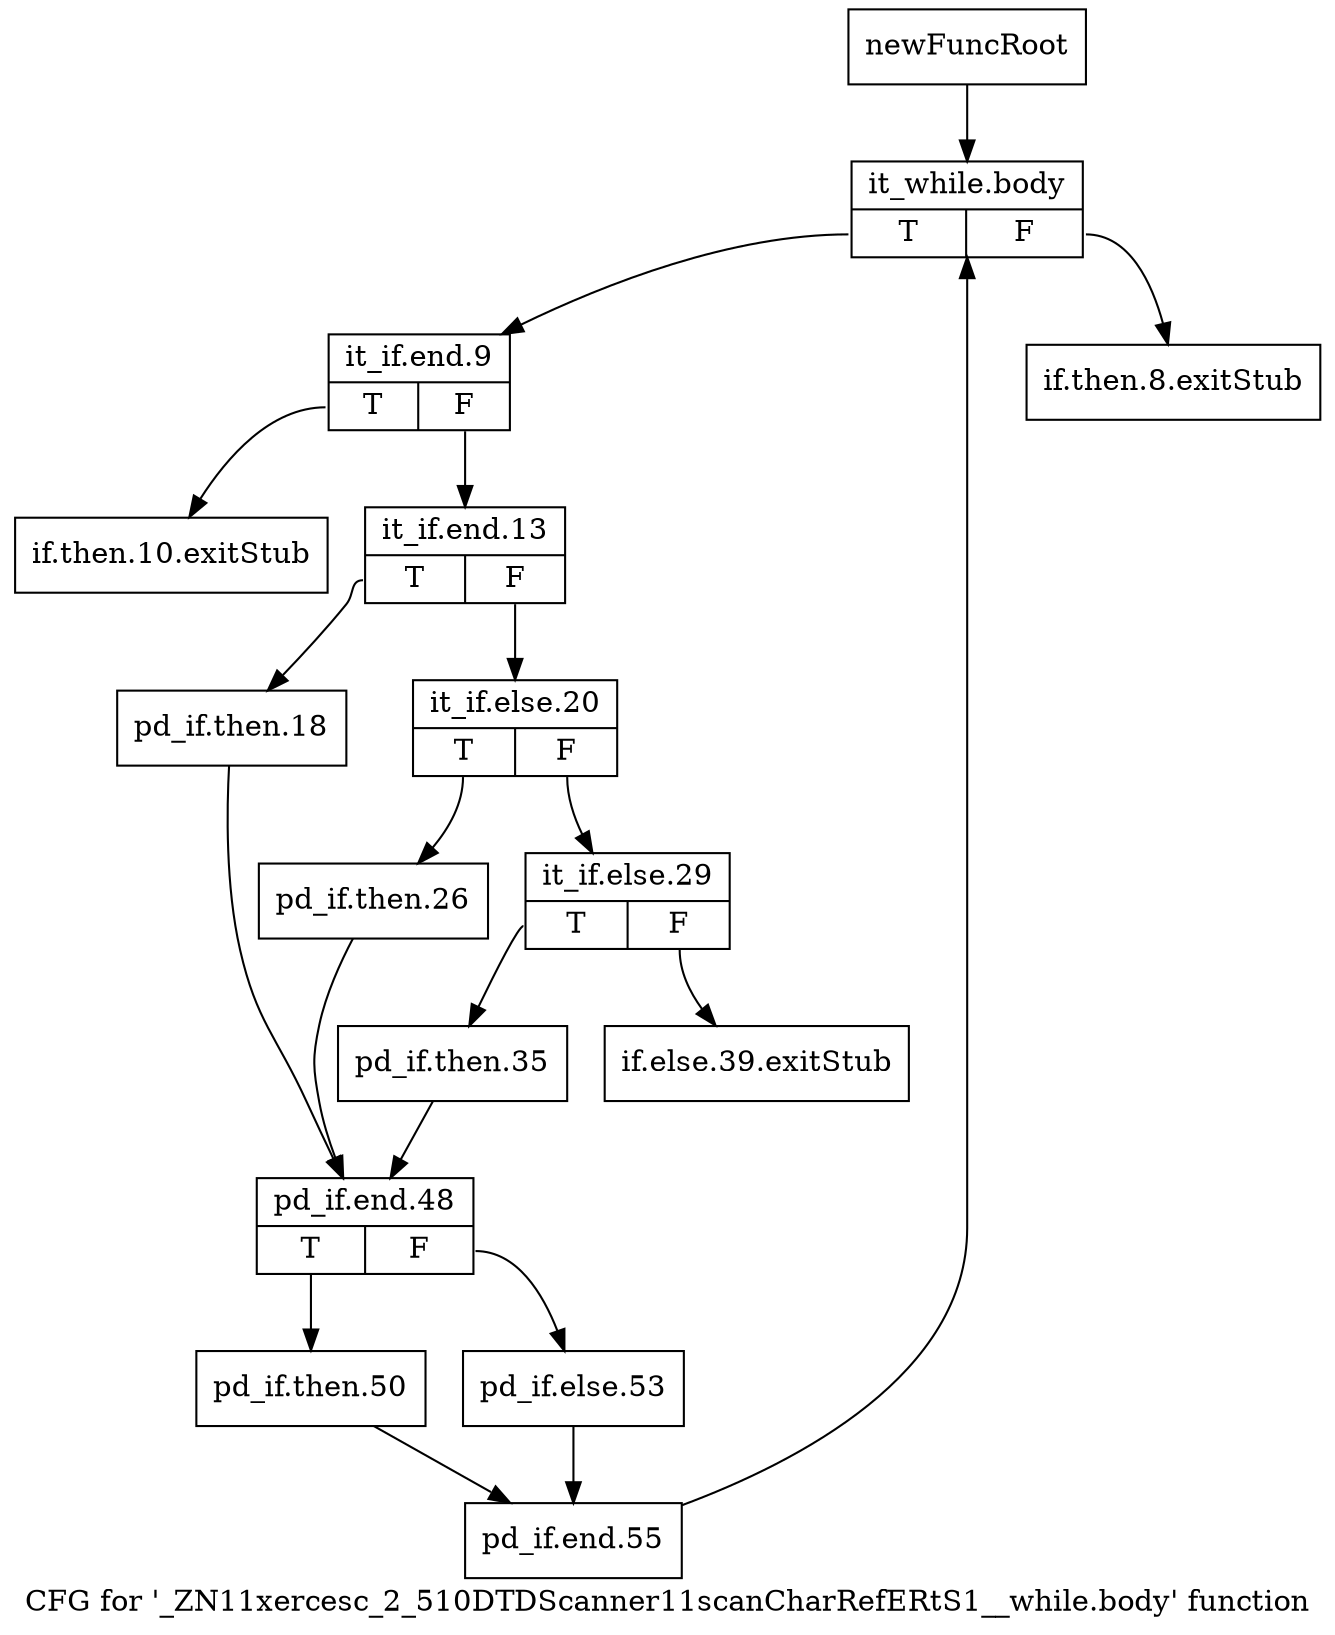 digraph "CFG for '_ZN11xercesc_2_510DTDScanner11scanCharRefERtS1__while.body' function" {
	label="CFG for '_ZN11xercesc_2_510DTDScanner11scanCharRefERtS1__while.body' function";

	Node0x983ca30 [shape=record,label="{newFuncRoot}"];
	Node0x983ca30 -> Node0x983cb70;
	Node0x983ca80 [shape=record,label="{if.then.8.exitStub}"];
	Node0x983cad0 [shape=record,label="{if.then.10.exitStub}"];
	Node0x983cb20 [shape=record,label="{if.else.39.exitStub}"];
	Node0x983cb70 [shape=record,label="{it_while.body|{<s0>T|<s1>F}}"];
	Node0x983cb70:s0 -> Node0x983cbc0;
	Node0x983cb70:s1 -> Node0x983ca80;
	Node0x983cbc0 [shape=record,label="{it_if.end.9|{<s0>T|<s1>F}}"];
	Node0x983cbc0:s0 -> Node0x983cad0;
	Node0x983cbc0:s1 -> Node0x983cc10;
	Node0x983cc10 [shape=record,label="{it_if.end.13|{<s0>T|<s1>F}}"];
	Node0x983cc10:s0 -> Node0x983cda0;
	Node0x983cc10:s1 -> Node0x983cc60;
	Node0x983cc60 [shape=record,label="{it_if.else.20|{<s0>T|<s1>F}}"];
	Node0x983cc60:s0 -> Node0x983cd50;
	Node0x983cc60:s1 -> Node0x983ccb0;
	Node0x983ccb0 [shape=record,label="{it_if.else.29|{<s0>T|<s1>F}}"];
	Node0x983ccb0:s0 -> Node0x983cd00;
	Node0x983ccb0:s1 -> Node0x983cb20;
	Node0x983cd00 [shape=record,label="{pd_if.then.35}"];
	Node0x983cd00 -> Node0x983cdf0;
	Node0x983cd50 [shape=record,label="{pd_if.then.26}"];
	Node0x983cd50 -> Node0x983cdf0;
	Node0x983cda0 [shape=record,label="{pd_if.then.18}"];
	Node0x983cda0 -> Node0x983cdf0;
	Node0x983cdf0 [shape=record,label="{pd_if.end.48|{<s0>T|<s1>F}}"];
	Node0x983cdf0:s0 -> Node0x983ce90;
	Node0x983cdf0:s1 -> Node0x983ce40;
	Node0x983ce40 [shape=record,label="{pd_if.else.53}"];
	Node0x983ce40 -> Node0x983cee0;
	Node0x983ce90 [shape=record,label="{pd_if.then.50}"];
	Node0x983ce90 -> Node0x983cee0;
	Node0x983cee0 [shape=record,label="{pd_if.end.55}"];
	Node0x983cee0 -> Node0x983cb70;
}

